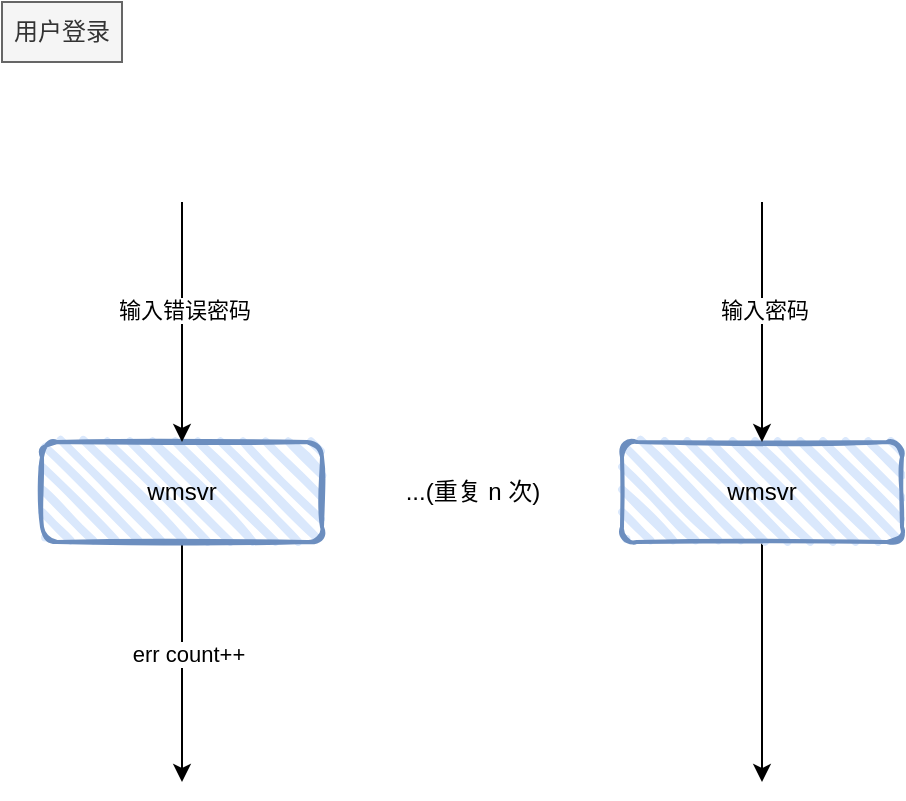 <mxfile version="21.6.6" type="github">
  <diagram name="第 1 页" id="TM-HLCVkLNd0_PabtGB0">
    <mxGraphModel dx="1434" dy="764" grid="1" gridSize="10" guides="1" tooltips="1" connect="1" arrows="1" fold="1" page="1" pageScale="1" pageWidth="1169" pageHeight="1654" math="0" shadow="0">
      <root>
        <mxCell id="0" />
        <mxCell id="1" parent="0" />
        <mxCell id="fqZ8BxOmCguqNVxPZHfv-1" style="edgeStyle=orthogonalEdgeStyle;rounded=0;orthogonalLoop=1;jettySize=auto;html=1;exitX=0.5;exitY=1;exitDx=0;exitDy=0;" edge="1" parent="1" source="fqZ8BxOmCguqNVxPZHfv-3">
          <mxGeometry relative="1" as="geometry">
            <mxPoint x="140" y="410" as="targetPoint" />
          </mxGeometry>
        </mxCell>
        <mxCell id="fqZ8BxOmCguqNVxPZHfv-2" value="err count++" style="edgeLabel;html=1;align=center;verticalAlign=middle;resizable=0;points=[];" vertex="1" connectable="0" parent="fqZ8BxOmCguqNVxPZHfv-1">
          <mxGeometry x="-0.071" y="3" relative="1" as="geometry">
            <mxPoint as="offset" />
          </mxGeometry>
        </mxCell>
        <mxCell id="fqZ8BxOmCguqNVxPZHfv-3" value="wmsvr" style="rounded=1;whiteSpace=wrap;html=1;strokeWidth=2;fillWeight=4;hachureGap=8;hachureAngle=45;fillColor=#dae8fc;sketch=1;strokeColor=#6c8ebf;" vertex="1" parent="1">
          <mxGeometry x="70" y="240" width="140" height="50" as="geometry" />
        </mxCell>
        <mxCell id="fqZ8BxOmCguqNVxPZHfv-4" value="" style="endArrow=classic;html=1;rounded=0;entryX=0.5;entryY=0;entryDx=0;entryDy=0;" edge="1" parent="1" target="fqZ8BxOmCguqNVxPZHfv-3">
          <mxGeometry width="50" height="50" relative="1" as="geometry">
            <mxPoint x="140" y="120" as="sourcePoint" />
            <mxPoint x="470" y="420" as="targetPoint" />
          </mxGeometry>
        </mxCell>
        <mxCell id="fqZ8BxOmCguqNVxPZHfv-5" value="Text" style="edgeLabel;html=1;align=center;verticalAlign=middle;resizable=0;points=[];" vertex="1" connectable="0" parent="fqZ8BxOmCguqNVxPZHfv-4">
          <mxGeometry x="-0.1" y="-4" relative="1" as="geometry">
            <mxPoint as="offset" />
          </mxGeometry>
        </mxCell>
        <mxCell id="fqZ8BxOmCguqNVxPZHfv-6" value="输入错误密码" style="edgeLabel;html=1;align=center;verticalAlign=middle;resizable=0;points=[];" vertex="1" connectable="0" parent="fqZ8BxOmCguqNVxPZHfv-4">
          <mxGeometry x="-0.1" y="1" relative="1" as="geometry">
            <mxPoint as="offset" />
          </mxGeometry>
        </mxCell>
        <mxCell id="fqZ8BxOmCguqNVxPZHfv-7" value="用户登录" style="text;html=1;strokeColor=#666666;fillColor=#f5f5f5;align=center;verticalAlign=middle;whiteSpace=wrap;rounded=0;fontColor=#333333;" vertex="1" parent="1">
          <mxGeometry x="50" y="20" width="60" height="30" as="geometry" />
        </mxCell>
        <mxCell id="fqZ8BxOmCguqNVxPZHfv-8" value="...(重复 n 次)" style="text;html=1;align=center;verticalAlign=middle;resizable=0;points=[];autosize=1;strokeColor=none;fillColor=none;" vertex="1" parent="1">
          <mxGeometry x="240" y="250" width="90" height="30" as="geometry" />
        </mxCell>
        <mxCell id="fqZ8BxOmCguqNVxPZHfv-9" style="edgeStyle=orthogonalEdgeStyle;rounded=0;orthogonalLoop=1;jettySize=auto;html=1;exitX=0.5;exitY=1;exitDx=0;exitDy=0;" edge="1" parent="1" source="fqZ8BxOmCguqNVxPZHfv-10">
          <mxGeometry relative="1" as="geometry">
            <mxPoint x="430" y="410" as="targetPoint" />
          </mxGeometry>
        </mxCell>
        <mxCell id="fqZ8BxOmCguqNVxPZHfv-10" value="wmsvr" style="rounded=1;whiteSpace=wrap;html=1;strokeWidth=2;fillWeight=4;hachureGap=8;hachureAngle=45;fillColor=#dae8fc;sketch=1;strokeColor=#6c8ebf;" vertex="1" parent="1">
          <mxGeometry x="360" y="240" width="140" height="50" as="geometry" />
        </mxCell>
        <mxCell id="fqZ8BxOmCguqNVxPZHfv-11" value="" style="endArrow=classic;html=1;rounded=0;entryX=0.5;entryY=0;entryDx=0;entryDy=0;" edge="1" parent="1" target="fqZ8BxOmCguqNVxPZHfv-10">
          <mxGeometry width="50" height="50" relative="1" as="geometry">
            <mxPoint x="430" y="120" as="sourcePoint" />
            <mxPoint x="760" y="420" as="targetPoint" />
          </mxGeometry>
        </mxCell>
        <mxCell id="fqZ8BxOmCguqNVxPZHfv-12" value="Text" style="edgeLabel;html=1;align=center;verticalAlign=middle;resizable=0;points=[];" vertex="1" connectable="0" parent="fqZ8BxOmCguqNVxPZHfv-11">
          <mxGeometry x="-0.1" y="-4" relative="1" as="geometry">
            <mxPoint as="offset" />
          </mxGeometry>
        </mxCell>
        <mxCell id="fqZ8BxOmCguqNVxPZHfv-13" value="输入密码" style="edgeLabel;html=1;align=center;verticalAlign=middle;resizable=0;points=[];" vertex="1" connectable="0" parent="fqZ8BxOmCguqNVxPZHfv-11">
          <mxGeometry x="-0.1" y="1" relative="1" as="geometry">
            <mxPoint as="offset" />
          </mxGeometry>
        </mxCell>
      </root>
    </mxGraphModel>
  </diagram>
</mxfile>
